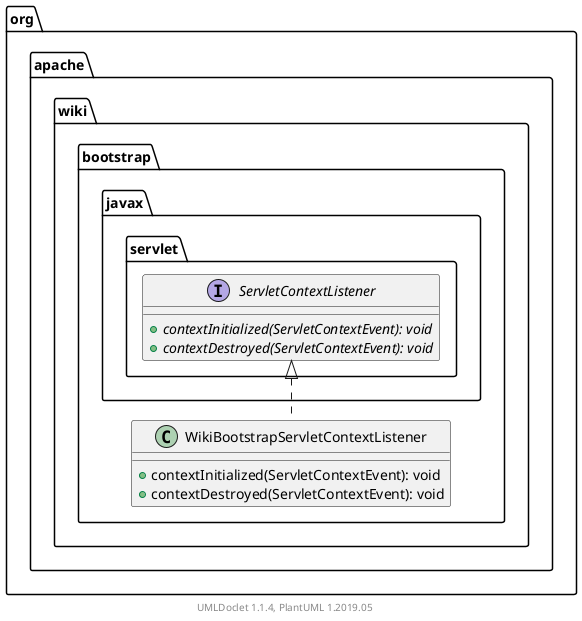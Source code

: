 @startuml

    namespace org.apache.wiki.bootstrap {

        class WikiBootstrapServletContextListener [[WikiBootstrapServletContextListener.html]] {
            +contextInitialized(ServletContextEvent): void
            +contextDestroyed(ServletContextEvent): void
        }

        interface javax.servlet.ServletContextListener {
            {abstract} +contextInitialized(ServletContextEvent): void
            {abstract} +contextDestroyed(ServletContextEvent): void
        }
        javax.servlet.ServletContextListener <|.. WikiBootstrapServletContextListener

    }


    center footer UMLDoclet 1.1.4, PlantUML 1.2019.05
@enduml
